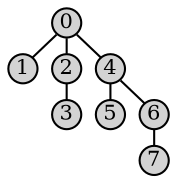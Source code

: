 graph {
    graph [nodesep=0.1,ranksep=0.1,fontsize=12]

    node [shape=circle,fixedsize=true,width=0.2,fontsize=10,style=filled,fillcolor=lightgray]
    0 -- 1
    2 -- 3
    0 -- 2

    4 -- 5
    6 -- 7
    4 -- 6

    0 -- 4
}
